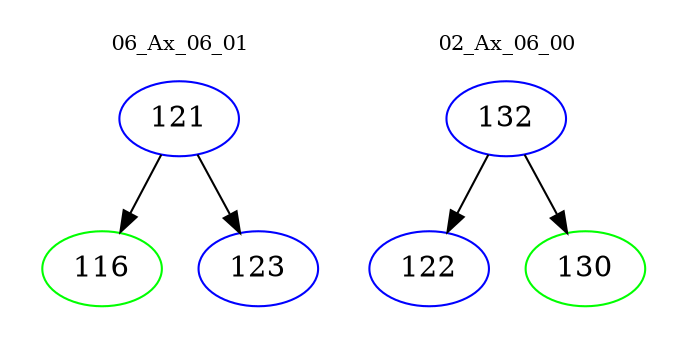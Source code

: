 digraph{
subgraph cluster_0 {
color = white
label = "06_Ax_06_01";
fontsize=10;
T0_121 [label="121", color="blue"]
T0_121 -> T0_116 [color="black"]
T0_116 [label="116", color="green"]
T0_121 -> T0_123 [color="black"]
T0_123 [label="123", color="blue"]
}
subgraph cluster_1 {
color = white
label = "02_Ax_06_00";
fontsize=10;
T1_132 [label="132", color="blue"]
T1_132 -> T1_122 [color="black"]
T1_122 [label="122", color="blue"]
T1_132 -> T1_130 [color="black"]
T1_130 [label="130", color="green"]
}
}
